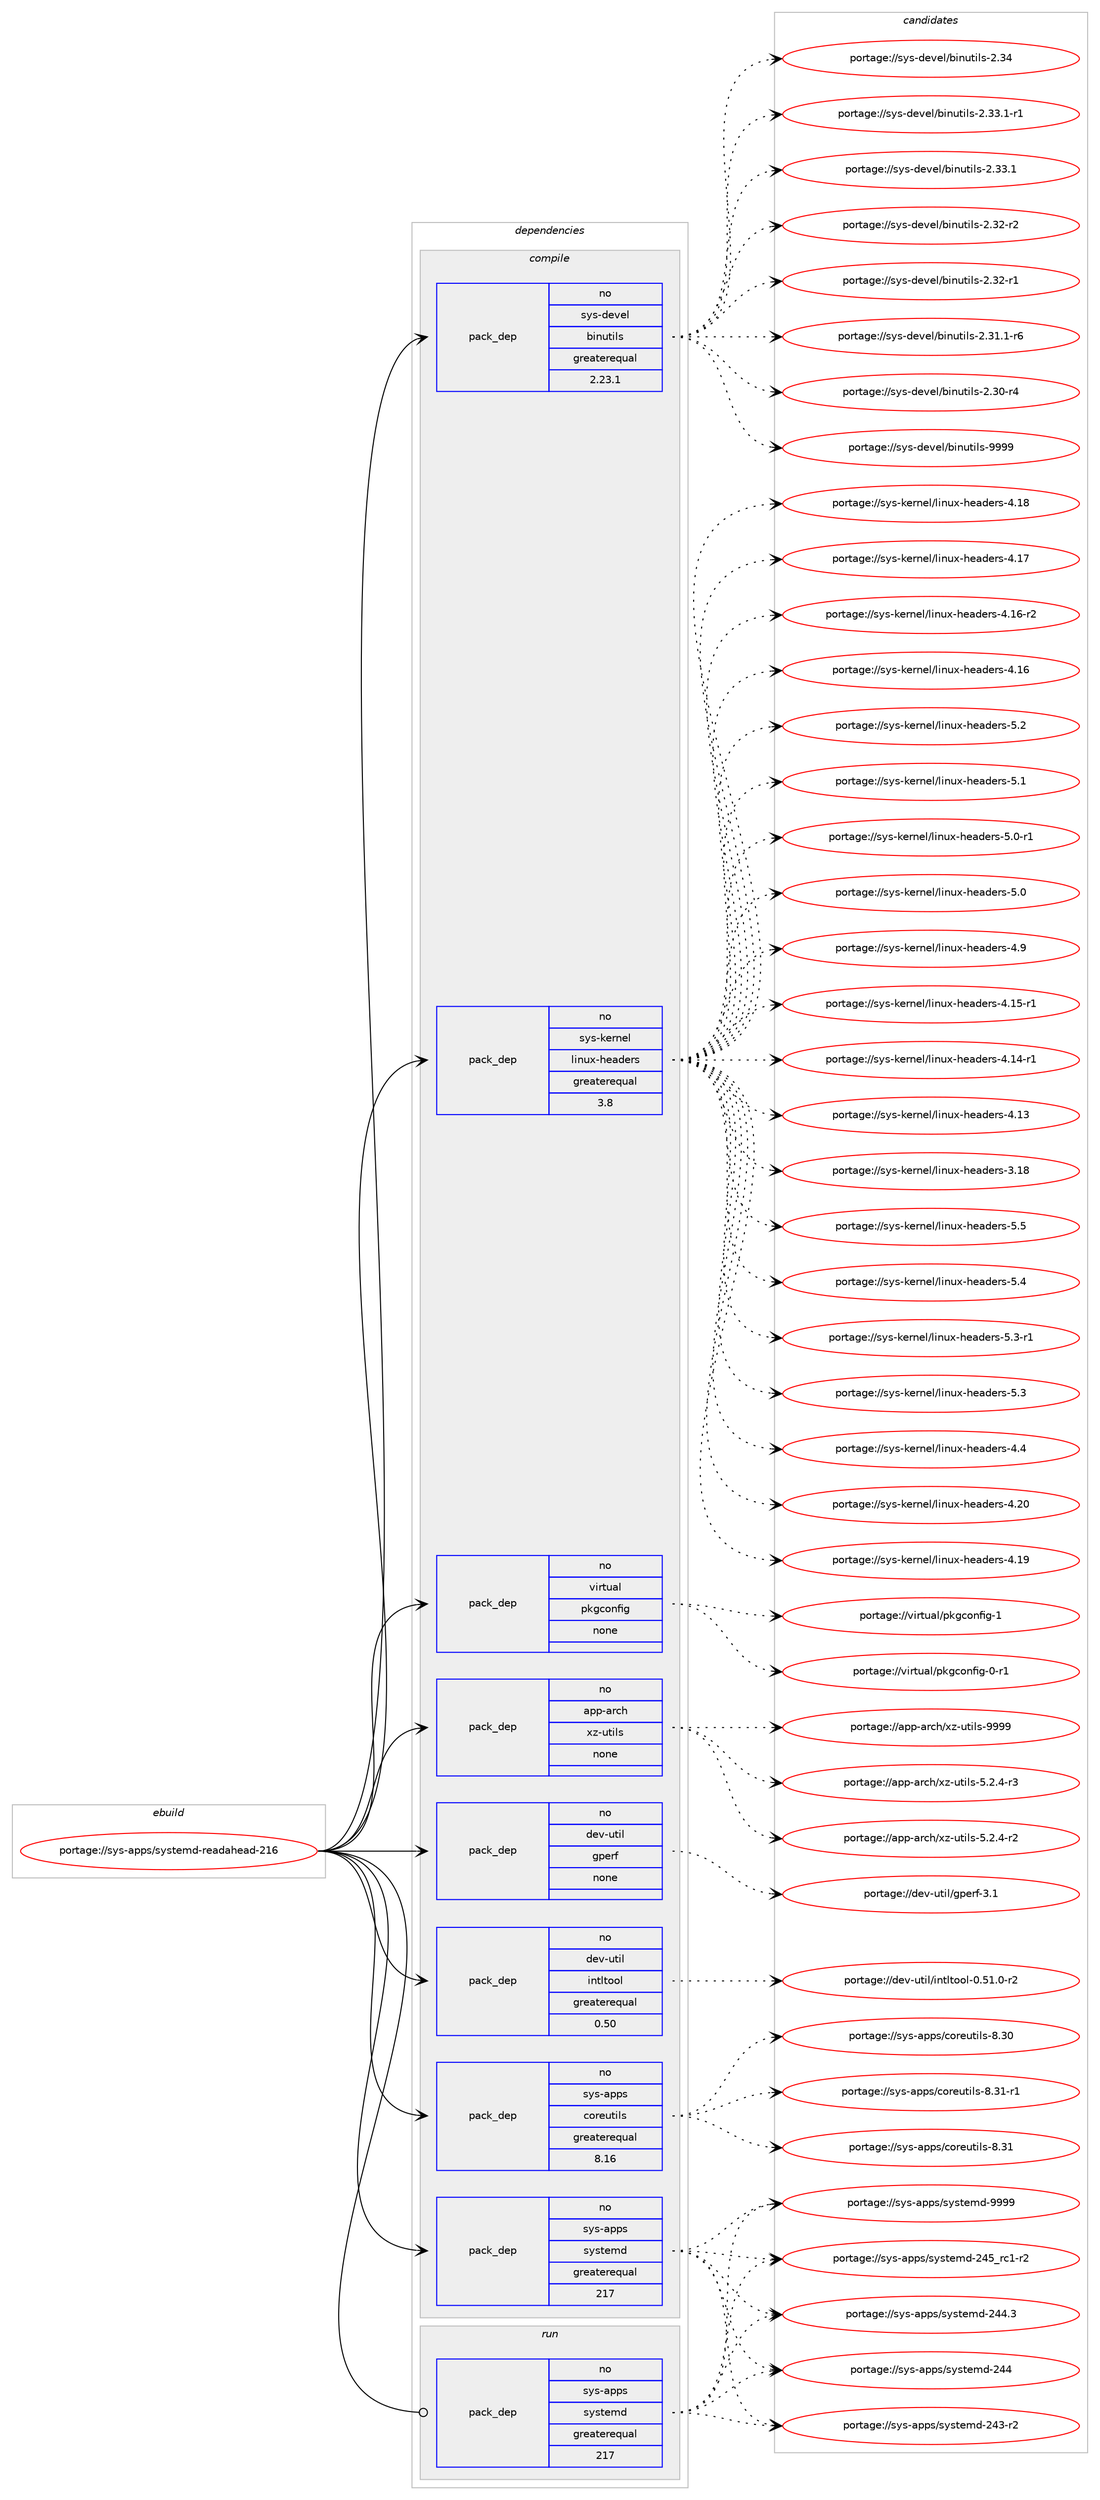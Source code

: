 digraph prolog {

# *************
# Graph options
# *************

newrank=true;
concentrate=true;
compound=true;
graph [rankdir=LR,fontname=Helvetica,fontsize=10,ranksep=1.5];#, ranksep=2.5, nodesep=0.2];
edge  [arrowhead=vee];
node  [fontname=Helvetica,fontsize=10];

# **********
# The ebuild
# **********

subgraph cluster_leftcol {
color=gray;
rank=same;
label=<<i>ebuild</i>>;
id [label="portage://sys-apps/systemd-readahead-216", color=red, width=4, href="../sys-apps/systemd-readahead-216.svg"];
}

# ****************
# The dependencies
# ****************

subgraph cluster_midcol {
color=gray;
label=<<i>dependencies</i>>;
subgraph cluster_compile {
fillcolor="#eeeeee";
style=filled;
label=<<i>compile</i>>;
subgraph pack28675 {
dependency37062 [label=<<TABLE BORDER="0" CELLBORDER="1" CELLSPACING="0" CELLPADDING="4" WIDTH="220"><TR><TD ROWSPAN="6" CELLPADDING="30">pack_dep</TD></TR><TR><TD WIDTH="110">no</TD></TR><TR><TD>app-arch</TD></TR><TR><TD>xz-utils</TD></TR><TR><TD>none</TD></TR><TR><TD></TD></TR></TABLE>>, shape=none, color=blue];
}
id:e -> dependency37062:w [weight=20,style="solid",arrowhead="vee"];
subgraph pack28676 {
dependency37063 [label=<<TABLE BORDER="0" CELLBORDER="1" CELLSPACING="0" CELLPADDING="4" WIDTH="220"><TR><TD ROWSPAN="6" CELLPADDING="30">pack_dep</TD></TR><TR><TD WIDTH="110">no</TD></TR><TR><TD>dev-util</TD></TR><TR><TD>gperf</TD></TR><TR><TD>none</TD></TR><TR><TD></TD></TR></TABLE>>, shape=none, color=blue];
}
id:e -> dependency37063:w [weight=20,style="solid",arrowhead="vee"];
subgraph pack28677 {
dependency37064 [label=<<TABLE BORDER="0" CELLBORDER="1" CELLSPACING="0" CELLPADDING="4" WIDTH="220"><TR><TD ROWSPAN="6" CELLPADDING="30">pack_dep</TD></TR><TR><TD WIDTH="110">no</TD></TR><TR><TD>dev-util</TD></TR><TR><TD>intltool</TD></TR><TR><TD>greaterequal</TD></TR><TR><TD>0.50</TD></TR></TABLE>>, shape=none, color=blue];
}
id:e -> dependency37064:w [weight=20,style="solid",arrowhead="vee"];
subgraph pack28678 {
dependency37065 [label=<<TABLE BORDER="0" CELLBORDER="1" CELLSPACING="0" CELLPADDING="4" WIDTH="220"><TR><TD ROWSPAN="6" CELLPADDING="30">pack_dep</TD></TR><TR><TD WIDTH="110">no</TD></TR><TR><TD>sys-apps</TD></TR><TR><TD>coreutils</TD></TR><TR><TD>greaterequal</TD></TR><TR><TD>8.16</TD></TR></TABLE>>, shape=none, color=blue];
}
id:e -> dependency37065:w [weight=20,style="solid",arrowhead="vee"];
subgraph pack28679 {
dependency37066 [label=<<TABLE BORDER="0" CELLBORDER="1" CELLSPACING="0" CELLPADDING="4" WIDTH="220"><TR><TD ROWSPAN="6" CELLPADDING="30">pack_dep</TD></TR><TR><TD WIDTH="110">no</TD></TR><TR><TD>sys-apps</TD></TR><TR><TD>systemd</TD></TR><TR><TD>greaterequal</TD></TR><TR><TD>217</TD></TR></TABLE>>, shape=none, color=blue];
}
id:e -> dependency37066:w [weight=20,style="solid",arrowhead="vee"];
subgraph pack28680 {
dependency37067 [label=<<TABLE BORDER="0" CELLBORDER="1" CELLSPACING="0" CELLPADDING="4" WIDTH="220"><TR><TD ROWSPAN="6" CELLPADDING="30">pack_dep</TD></TR><TR><TD WIDTH="110">no</TD></TR><TR><TD>sys-devel</TD></TR><TR><TD>binutils</TD></TR><TR><TD>greaterequal</TD></TR><TR><TD>2.23.1</TD></TR></TABLE>>, shape=none, color=blue];
}
id:e -> dependency37067:w [weight=20,style="solid",arrowhead="vee"];
subgraph pack28681 {
dependency37068 [label=<<TABLE BORDER="0" CELLBORDER="1" CELLSPACING="0" CELLPADDING="4" WIDTH="220"><TR><TD ROWSPAN="6" CELLPADDING="30">pack_dep</TD></TR><TR><TD WIDTH="110">no</TD></TR><TR><TD>sys-kernel</TD></TR><TR><TD>linux-headers</TD></TR><TR><TD>greaterequal</TD></TR><TR><TD>3.8</TD></TR></TABLE>>, shape=none, color=blue];
}
id:e -> dependency37068:w [weight=20,style="solid",arrowhead="vee"];
subgraph pack28682 {
dependency37069 [label=<<TABLE BORDER="0" CELLBORDER="1" CELLSPACING="0" CELLPADDING="4" WIDTH="220"><TR><TD ROWSPAN="6" CELLPADDING="30">pack_dep</TD></TR><TR><TD WIDTH="110">no</TD></TR><TR><TD>virtual</TD></TR><TR><TD>pkgconfig</TD></TR><TR><TD>none</TD></TR><TR><TD></TD></TR></TABLE>>, shape=none, color=blue];
}
id:e -> dependency37069:w [weight=20,style="solid",arrowhead="vee"];
}
subgraph cluster_compileandrun {
fillcolor="#eeeeee";
style=filled;
label=<<i>compile and run</i>>;
}
subgraph cluster_run {
fillcolor="#eeeeee";
style=filled;
label=<<i>run</i>>;
subgraph pack28683 {
dependency37070 [label=<<TABLE BORDER="0" CELLBORDER="1" CELLSPACING="0" CELLPADDING="4" WIDTH="220"><TR><TD ROWSPAN="6" CELLPADDING="30">pack_dep</TD></TR><TR><TD WIDTH="110">no</TD></TR><TR><TD>sys-apps</TD></TR><TR><TD>systemd</TD></TR><TR><TD>greaterequal</TD></TR><TR><TD>217</TD></TR></TABLE>>, shape=none, color=blue];
}
id:e -> dependency37070:w [weight=20,style="solid",arrowhead="odot"];
}
}

# **************
# The candidates
# **************

subgraph cluster_choices {
rank=same;
color=gray;
label=<<i>candidates</i>>;

subgraph choice28675 {
color=black;
nodesep=1;
choice9711211245971149910447120122451171161051081154557575757 [label="portage://app-arch/xz-utils-9999", color=red, width=4,href="../app-arch/xz-utils-9999.svg"];
choice9711211245971149910447120122451171161051081154553465046524511451 [label="portage://app-arch/xz-utils-5.2.4-r3", color=red, width=4,href="../app-arch/xz-utils-5.2.4-r3.svg"];
choice9711211245971149910447120122451171161051081154553465046524511450 [label="portage://app-arch/xz-utils-5.2.4-r2", color=red, width=4,href="../app-arch/xz-utils-5.2.4-r2.svg"];
dependency37062:e -> choice9711211245971149910447120122451171161051081154557575757:w [style=dotted,weight="100"];
dependency37062:e -> choice9711211245971149910447120122451171161051081154553465046524511451:w [style=dotted,weight="100"];
dependency37062:e -> choice9711211245971149910447120122451171161051081154553465046524511450:w [style=dotted,weight="100"];
}
subgraph choice28676 {
color=black;
nodesep=1;
choice100101118451171161051084710311210111410245514649 [label="portage://dev-util/gperf-3.1", color=red, width=4,href="../dev-util/gperf-3.1.svg"];
dependency37063:e -> choice100101118451171161051084710311210111410245514649:w [style=dotted,weight="100"];
}
subgraph choice28677 {
color=black;
nodesep=1;
choice1001011184511711610510847105110116108116111111108454846534946484511450 [label="portage://dev-util/intltool-0.51.0-r2", color=red, width=4,href="../dev-util/intltool-0.51.0-r2.svg"];
dependency37064:e -> choice1001011184511711610510847105110116108116111111108454846534946484511450:w [style=dotted,weight="100"];
}
subgraph choice28678 {
color=black;
nodesep=1;
choice1151211154597112112115479911111410111711610510811545564651494511449 [label="portage://sys-apps/coreutils-8.31-r1", color=red, width=4,href="../sys-apps/coreutils-8.31-r1.svg"];
choice115121115459711211211547991111141011171161051081154556465149 [label="portage://sys-apps/coreutils-8.31", color=red, width=4,href="../sys-apps/coreutils-8.31.svg"];
choice115121115459711211211547991111141011171161051081154556465148 [label="portage://sys-apps/coreutils-8.30", color=red, width=4,href="../sys-apps/coreutils-8.30.svg"];
dependency37065:e -> choice1151211154597112112115479911111410111711610510811545564651494511449:w [style=dotted,weight="100"];
dependency37065:e -> choice115121115459711211211547991111141011171161051081154556465149:w [style=dotted,weight="100"];
dependency37065:e -> choice115121115459711211211547991111141011171161051081154556465148:w [style=dotted,weight="100"];
}
subgraph choice28679 {
color=black;
nodesep=1;
choice1151211154597112112115471151211151161011091004557575757 [label="portage://sys-apps/systemd-9999", color=red, width=4,href="../sys-apps/systemd-9999.svg"];
choice115121115459711211211547115121115116101109100455052539511499494511450 [label="portage://sys-apps/systemd-245_rc1-r2", color=red, width=4,href="../sys-apps/systemd-245_rc1-r2.svg"];
choice115121115459711211211547115121115116101109100455052524651 [label="portage://sys-apps/systemd-244.3", color=red, width=4,href="../sys-apps/systemd-244.3.svg"];
choice11512111545971121121154711512111511610110910045505252 [label="portage://sys-apps/systemd-244", color=red, width=4,href="../sys-apps/systemd-244.svg"];
choice115121115459711211211547115121115116101109100455052514511450 [label="portage://sys-apps/systemd-243-r2", color=red, width=4,href="../sys-apps/systemd-243-r2.svg"];
dependency37066:e -> choice1151211154597112112115471151211151161011091004557575757:w [style=dotted,weight="100"];
dependency37066:e -> choice115121115459711211211547115121115116101109100455052539511499494511450:w [style=dotted,weight="100"];
dependency37066:e -> choice115121115459711211211547115121115116101109100455052524651:w [style=dotted,weight="100"];
dependency37066:e -> choice11512111545971121121154711512111511610110910045505252:w [style=dotted,weight="100"];
dependency37066:e -> choice115121115459711211211547115121115116101109100455052514511450:w [style=dotted,weight="100"];
}
subgraph choice28680 {
color=black;
nodesep=1;
choice1151211154510010111810110847981051101171161051081154557575757 [label="portage://sys-devel/binutils-9999", color=red, width=4,href="../sys-devel/binutils-9999.svg"];
choice1151211154510010111810110847981051101171161051081154550465152 [label="portage://sys-devel/binutils-2.34", color=red, width=4,href="../sys-devel/binutils-2.34.svg"];
choice115121115451001011181011084798105110117116105108115455046515146494511449 [label="portage://sys-devel/binutils-2.33.1-r1", color=red, width=4,href="../sys-devel/binutils-2.33.1-r1.svg"];
choice11512111545100101118101108479810511011711610510811545504651514649 [label="portage://sys-devel/binutils-2.33.1", color=red, width=4,href="../sys-devel/binutils-2.33.1.svg"];
choice11512111545100101118101108479810511011711610510811545504651504511450 [label="portage://sys-devel/binutils-2.32-r2", color=red, width=4,href="../sys-devel/binutils-2.32-r2.svg"];
choice11512111545100101118101108479810511011711610510811545504651504511449 [label="portage://sys-devel/binutils-2.32-r1", color=red, width=4,href="../sys-devel/binutils-2.32-r1.svg"];
choice115121115451001011181011084798105110117116105108115455046514946494511454 [label="portage://sys-devel/binutils-2.31.1-r6", color=red, width=4,href="../sys-devel/binutils-2.31.1-r6.svg"];
choice11512111545100101118101108479810511011711610510811545504651484511452 [label="portage://sys-devel/binutils-2.30-r4", color=red, width=4,href="../sys-devel/binutils-2.30-r4.svg"];
dependency37067:e -> choice1151211154510010111810110847981051101171161051081154557575757:w [style=dotted,weight="100"];
dependency37067:e -> choice1151211154510010111810110847981051101171161051081154550465152:w [style=dotted,weight="100"];
dependency37067:e -> choice115121115451001011181011084798105110117116105108115455046515146494511449:w [style=dotted,weight="100"];
dependency37067:e -> choice11512111545100101118101108479810511011711610510811545504651514649:w [style=dotted,weight="100"];
dependency37067:e -> choice11512111545100101118101108479810511011711610510811545504651504511450:w [style=dotted,weight="100"];
dependency37067:e -> choice11512111545100101118101108479810511011711610510811545504651504511449:w [style=dotted,weight="100"];
dependency37067:e -> choice115121115451001011181011084798105110117116105108115455046514946494511454:w [style=dotted,weight="100"];
dependency37067:e -> choice11512111545100101118101108479810511011711610510811545504651484511452:w [style=dotted,weight="100"];
}
subgraph choice28681 {
color=black;
nodesep=1;
choice1151211154510710111411010110847108105110117120451041019710010111411545534653 [label="portage://sys-kernel/linux-headers-5.5", color=red, width=4,href="../sys-kernel/linux-headers-5.5.svg"];
choice1151211154510710111411010110847108105110117120451041019710010111411545534652 [label="portage://sys-kernel/linux-headers-5.4", color=red, width=4,href="../sys-kernel/linux-headers-5.4.svg"];
choice11512111545107101114110101108471081051101171204510410197100101114115455346514511449 [label="portage://sys-kernel/linux-headers-5.3-r1", color=red, width=4,href="../sys-kernel/linux-headers-5.3-r1.svg"];
choice1151211154510710111411010110847108105110117120451041019710010111411545534651 [label="portage://sys-kernel/linux-headers-5.3", color=red, width=4,href="../sys-kernel/linux-headers-5.3.svg"];
choice1151211154510710111411010110847108105110117120451041019710010111411545534650 [label="portage://sys-kernel/linux-headers-5.2", color=red, width=4,href="../sys-kernel/linux-headers-5.2.svg"];
choice1151211154510710111411010110847108105110117120451041019710010111411545534649 [label="portage://sys-kernel/linux-headers-5.1", color=red, width=4,href="../sys-kernel/linux-headers-5.1.svg"];
choice11512111545107101114110101108471081051101171204510410197100101114115455346484511449 [label="portage://sys-kernel/linux-headers-5.0-r1", color=red, width=4,href="../sys-kernel/linux-headers-5.0-r1.svg"];
choice1151211154510710111411010110847108105110117120451041019710010111411545534648 [label="portage://sys-kernel/linux-headers-5.0", color=red, width=4,href="../sys-kernel/linux-headers-5.0.svg"];
choice1151211154510710111411010110847108105110117120451041019710010111411545524657 [label="portage://sys-kernel/linux-headers-4.9", color=red, width=4,href="../sys-kernel/linux-headers-4.9.svg"];
choice1151211154510710111411010110847108105110117120451041019710010111411545524652 [label="portage://sys-kernel/linux-headers-4.4", color=red, width=4,href="../sys-kernel/linux-headers-4.4.svg"];
choice115121115451071011141101011084710810511011712045104101971001011141154552465048 [label="portage://sys-kernel/linux-headers-4.20", color=red, width=4,href="../sys-kernel/linux-headers-4.20.svg"];
choice115121115451071011141101011084710810511011712045104101971001011141154552464957 [label="portage://sys-kernel/linux-headers-4.19", color=red, width=4,href="../sys-kernel/linux-headers-4.19.svg"];
choice115121115451071011141101011084710810511011712045104101971001011141154552464956 [label="portage://sys-kernel/linux-headers-4.18", color=red, width=4,href="../sys-kernel/linux-headers-4.18.svg"];
choice115121115451071011141101011084710810511011712045104101971001011141154552464955 [label="portage://sys-kernel/linux-headers-4.17", color=red, width=4,href="../sys-kernel/linux-headers-4.17.svg"];
choice1151211154510710111411010110847108105110117120451041019710010111411545524649544511450 [label="portage://sys-kernel/linux-headers-4.16-r2", color=red, width=4,href="../sys-kernel/linux-headers-4.16-r2.svg"];
choice115121115451071011141101011084710810511011712045104101971001011141154552464954 [label="portage://sys-kernel/linux-headers-4.16", color=red, width=4,href="../sys-kernel/linux-headers-4.16.svg"];
choice1151211154510710111411010110847108105110117120451041019710010111411545524649534511449 [label="portage://sys-kernel/linux-headers-4.15-r1", color=red, width=4,href="../sys-kernel/linux-headers-4.15-r1.svg"];
choice1151211154510710111411010110847108105110117120451041019710010111411545524649524511449 [label="portage://sys-kernel/linux-headers-4.14-r1", color=red, width=4,href="../sys-kernel/linux-headers-4.14-r1.svg"];
choice115121115451071011141101011084710810511011712045104101971001011141154552464951 [label="portage://sys-kernel/linux-headers-4.13", color=red, width=4,href="../sys-kernel/linux-headers-4.13.svg"];
choice115121115451071011141101011084710810511011712045104101971001011141154551464956 [label="portage://sys-kernel/linux-headers-3.18", color=red, width=4,href="../sys-kernel/linux-headers-3.18.svg"];
dependency37068:e -> choice1151211154510710111411010110847108105110117120451041019710010111411545534653:w [style=dotted,weight="100"];
dependency37068:e -> choice1151211154510710111411010110847108105110117120451041019710010111411545534652:w [style=dotted,weight="100"];
dependency37068:e -> choice11512111545107101114110101108471081051101171204510410197100101114115455346514511449:w [style=dotted,weight="100"];
dependency37068:e -> choice1151211154510710111411010110847108105110117120451041019710010111411545534651:w [style=dotted,weight="100"];
dependency37068:e -> choice1151211154510710111411010110847108105110117120451041019710010111411545534650:w [style=dotted,weight="100"];
dependency37068:e -> choice1151211154510710111411010110847108105110117120451041019710010111411545534649:w [style=dotted,weight="100"];
dependency37068:e -> choice11512111545107101114110101108471081051101171204510410197100101114115455346484511449:w [style=dotted,weight="100"];
dependency37068:e -> choice1151211154510710111411010110847108105110117120451041019710010111411545534648:w [style=dotted,weight="100"];
dependency37068:e -> choice1151211154510710111411010110847108105110117120451041019710010111411545524657:w [style=dotted,weight="100"];
dependency37068:e -> choice1151211154510710111411010110847108105110117120451041019710010111411545524652:w [style=dotted,weight="100"];
dependency37068:e -> choice115121115451071011141101011084710810511011712045104101971001011141154552465048:w [style=dotted,weight="100"];
dependency37068:e -> choice115121115451071011141101011084710810511011712045104101971001011141154552464957:w [style=dotted,weight="100"];
dependency37068:e -> choice115121115451071011141101011084710810511011712045104101971001011141154552464956:w [style=dotted,weight="100"];
dependency37068:e -> choice115121115451071011141101011084710810511011712045104101971001011141154552464955:w [style=dotted,weight="100"];
dependency37068:e -> choice1151211154510710111411010110847108105110117120451041019710010111411545524649544511450:w [style=dotted,weight="100"];
dependency37068:e -> choice115121115451071011141101011084710810511011712045104101971001011141154552464954:w [style=dotted,weight="100"];
dependency37068:e -> choice1151211154510710111411010110847108105110117120451041019710010111411545524649534511449:w [style=dotted,weight="100"];
dependency37068:e -> choice1151211154510710111411010110847108105110117120451041019710010111411545524649524511449:w [style=dotted,weight="100"];
dependency37068:e -> choice115121115451071011141101011084710810511011712045104101971001011141154552464951:w [style=dotted,weight="100"];
dependency37068:e -> choice115121115451071011141101011084710810511011712045104101971001011141154551464956:w [style=dotted,weight="100"];
}
subgraph choice28682 {
color=black;
nodesep=1;
choice1181051141161179710847112107103991111101021051034549 [label="portage://virtual/pkgconfig-1", color=red, width=4,href="../virtual/pkgconfig-1.svg"];
choice11810511411611797108471121071039911111010210510345484511449 [label="portage://virtual/pkgconfig-0-r1", color=red, width=4,href="../virtual/pkgconfig-0-r1.svg"];
dependency37069:e -> choice1181051141161179710847112107103991111101021051034549:w [style=dotted,weight="100"];
dependency37069:e -> choice11810511411611797108471121071039911111010210510345484511449:w [style=dotted,weight="100"];
}
subgraph choice28683 {
color=black;
nodesep=1;
choice1151211154597112112115471151211151161011091004557575757 [label="portage://sys-apps/systemd-9999", color=red, width=4,href="../sys-apps/systemd-9999.svg"];
choice115121115459711211211547115121115116101109100455052539511499494511450 [label="portage://sys-apps/systemd-245_rc1-r2", color=red, width=4,href="../sys-apps/systemd-245_rc1-r2.svg"];
choice115121115459711211211547115121115116101109100455052524651 [label="portage://sys-apps/systemd-244.3", color=red, width=4,href="../sys-apps/systemd-244.3.svg"];
choice11512111545971121121154711512111511610110910045505252 [label="portage://sys-apps/systemd-244", color=red, width=4,href="../sys-apps/systemd-244.svg"];
choice115121115459711211211547115121115116101109100455052514511450 [label="portage://sys-apps/systemd-243-r2", color=red, width=4,href="../sys-apps/systemd-243-r2.svg"];
dependency37070:e -> choice1151211154597112112115471151211151161011091004557575757:w [style=dotted,weight="100"];
dependency37070:e -> choice115121115459711211211547115121115116101109100455052539511499494511450:w [style=dotted,weight="100"];
dependency37070:e -> choice115121115459711211211547115121115116101109100455052524651:w [style=dotted,weight="100"];
dependency37070:e -> choice11512111545971121121154711512111511610110910045505252:w [style=dotted,weight="100"];
dependency37070:e -> choice115121115459711211211547115121115116101109100455052514511450:w [style=dotted,weight="100"];
}
}

}
